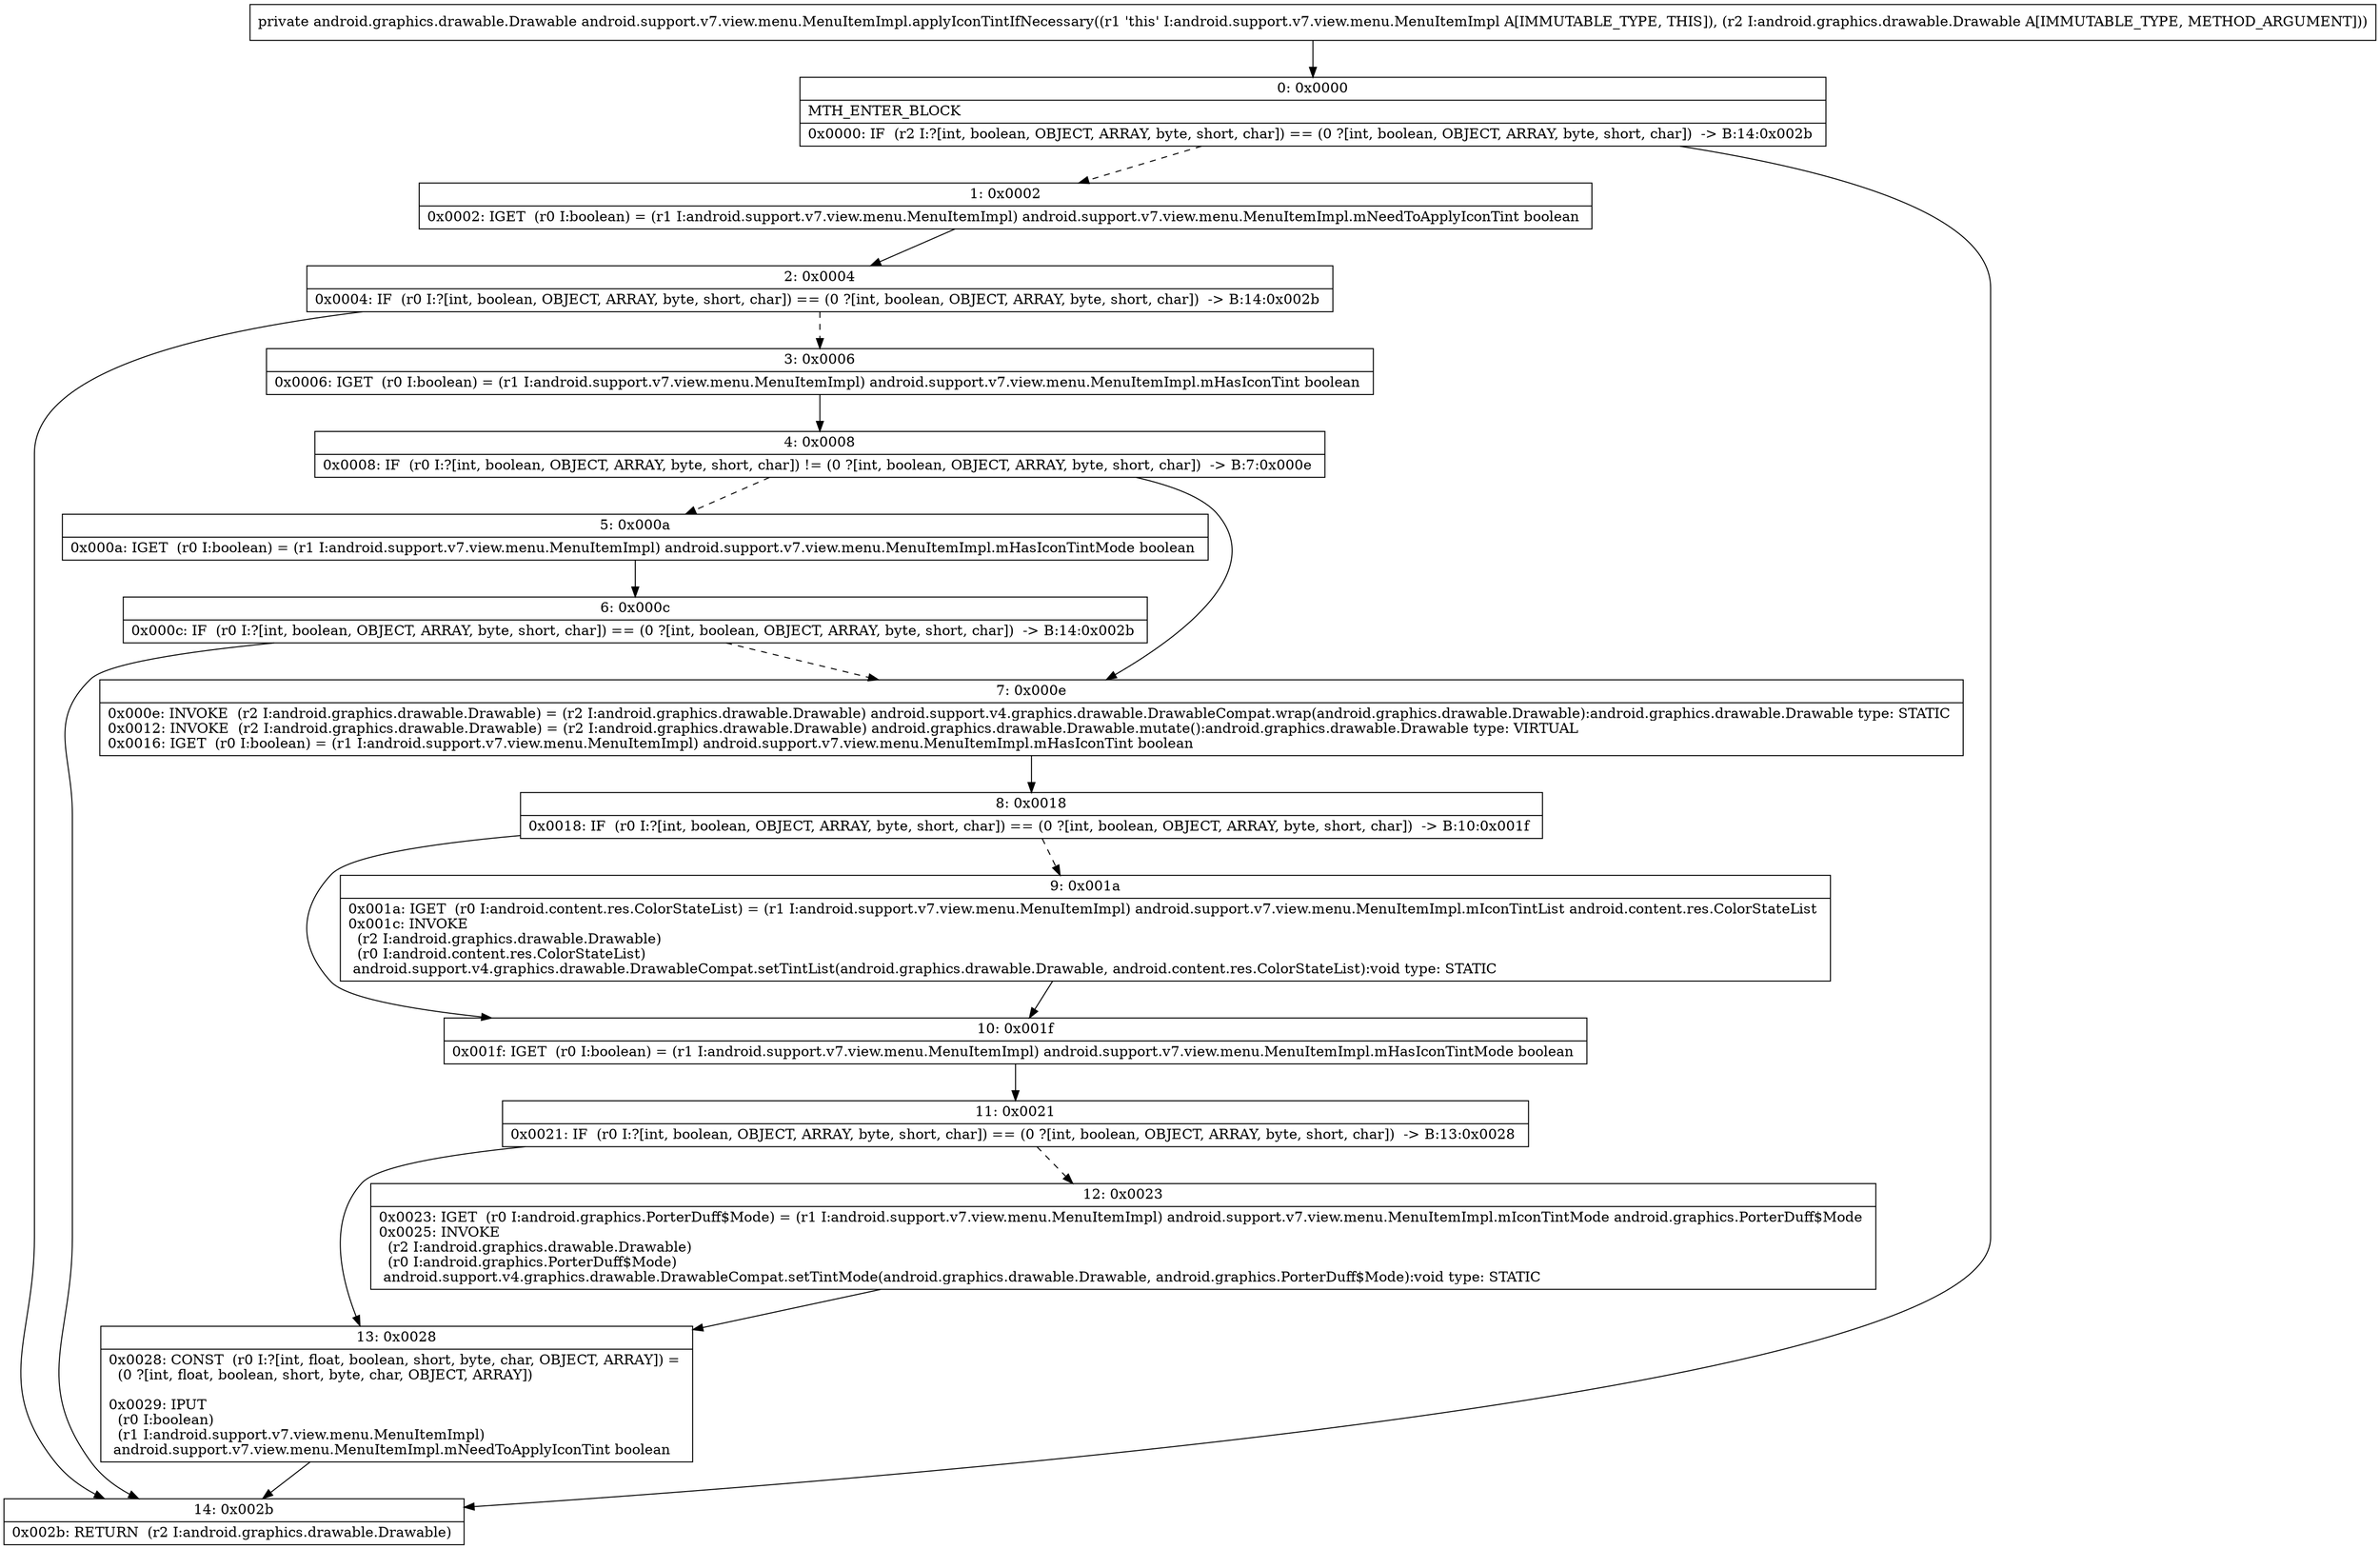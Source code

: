 digraph "CFG forandroid.support.v7.view.menu.MenuItemImpl.applyIconTintIfNecessary(Landroid\/graphics\/drawable\/Drawable;)Landroid\/graphics\/drawable\/Drawable;" {
Node_0 [shape=record,label="{0\:\ 0x0000|MTH_ENTER_BLOCK\l|0x0000: IF  (r2 I:?[int, boolean, OBJECT, ARRAY, byte, short, char]) == (0 ?[int, boolean, OBJECT, ARRAY, byte, short, char])  \-\> B:14:0x002b \l}"];
Node_1 [shape=record,label="{1\:\ 0x0002|0x0002: IGET  (r0 I:boolean) = (r1 I:android.support.v7.view.menu.MenuItemImpl) android.support.v7.view.menu.MenuItemImpl.mNeedToApplyIconTint boolean \l}"];
Node_2 [shape=record,label="{2\:\ 0x0004|0x0004: IF  (r0 I:?[int, boolean, OBJECT, ARRAY, byte, short, char]) == (0 ?[int, boolean, OBJECT, ARRAY, byte, short, char])  \-\> B:14:0x002b \l}"];
Node_3 [shape=record,label="{3\:\ 0x0006|0x0006: IGET  (r0 I:boolean) = (r1 I:android.support.v7.view.menu.MenuItemImpl) android.support.v7.view.menu.MenuItemImpl.mHasIconTint boolean \l}"];
Node_4 [shape=record,label="{4\:\ 0x0008|0x0008: IF  (r0 I:?[int, boolean, OBJECT, ARRAY, byte, short, char]) != (0 ?[int, boolean, OBJECT, ARRAY, byte, short, char])  \-\> B:7:0x000e \l}"];
Node_5 [shape=record,label="{5\:\ 0x000a|0x000a: IGET  (r0 I:boolean) = (r1 I:android.support.v7.view.menu.MenuItemImpl) android.support.v7.view.menu.MenuItemImpl.mHasIconTintMode boolean \l}"];
Node_6 [shape=record,label="{6\:\ 0x000c|0x000c: IF  (r0 I:?[int, boolean, OBJECT, ARRAY, byte, short, char]) == (0 ?[int, boolean, OBJECT, ARRAY, byte, short, char])  \-\> B:14:0x002b \l}"];
Node_7 [shape=record,label="{7\:\ 0x000e|0x000e: INVOKE  (r2 I:android.graphics.drawable.Drawable) = (r2 I:android.graphics.drawable.Drawable) android.support.v4.graphics.drawable.DrawableCompat.wrap(android.graphics.drawable.Drawable):android.graphics.drawable.Drawable type: STATIC \l0x0012: INVOKE  (r2 I:android.graphics.drawable.Drawable) = (r2 I:android.graphics.drawable.Drawable) android.graphics.drawable.Drawable.mutate():android.graphics.drawable.Drawable type: VIRTUAL \l0x0016: IGET  (r0 I:boolean) = (r1 I:android.support.v7.view.menu.MenuItemImpl) android.support.v7.view.menu.MenuItemImpl.mHasIconTint boolean \l}"];
Node_8 [shape=record,label="{8\:\ 0x0018|0x0018: IF  (r0 I:?[int, boolean, OBJECT, ARRAY, byte, short, char]) == (0 ?[int, boolean, OBJECT, ARRAY, byte, short, char])  \-\> B:10:0x001f \l}"];
Node_9 [shape=record,label="{9\:\ 0x001a|0x001a: IGET  (r0 I:android.content.res.ColorStateList) = (r1 I:android.support.v7.view.menu.MenuItemImpl) android.support.v7.view.menu.MenuItemImpl.mIconTintList android.content.res.ColorStateList \l0x001c: INVOKE  \l  (r2 I:android.graphics.drawable.Drawable)\l  (r0 I:android.content.res.ColorStateList)\l android.support.v4.graphics.drawable.DrawableCompat.setTintList(android.graphics.drawable.Drawable, android.content.res.ColorStateList):void type: STATIC \l}"];
Node_10 [shape=record,label="{10\:\ 0x001f|0x001f: IGET  (r0 I:boolean) = (r1 I:android.support.v7.view.menu.MenuItemImpl) android.support.v7.view.menu.MenuItemImpl.mHasIconTintMode boolean \l}"];
Node_11 [shape=record,label="{11\:\ 0x0021|0x0021: IF  (r0 I:?[int, boolean, OBJECT, ARRAY, byte, short, char]) == (0 ?[int, boolean, OBJECT, ARRAY, byte, short, char])  \-\> B:13:0x0028 \l}"];
Node_12 [shape=record,label="{12\:\ 0x0023|0x0023: IGET  (r0 I:android.graphics.PorterDuff$Mode) = (r1 I:android.support.v7.view.menu.MenuItemImpl) android.support.v7.view.menu.MenuItemImpl.mIconTintMode android.graphics.PorterDuff$Mode \l0x0025: INVOKE  \l  (r2 I:android.graphics.drawable.Drawable)\l  (r0 I:android.graphics.PorterDuff$Mode)\l android.support.v4.graphics.drawable.DrawableCompat.setTintMode(android.graphics.drawable.Drawable, android.graphics.PorterDuff$Mode):void type: STATIC \l}"];
Node_13 [shape=record,label="{13\:\ 0x0028|0x0028: CONST  (r0 I:?[int, float, boolean, short, byte, char, OBJECT, ARRAY]) = \l  (0 ?[int, float, boolean, short, byte, char, OBJECT, ARRAY])\l \l0x0029: IPUT  \l  (r0 I:boolean)\l  (r1 I:android.support.v7.view.menu.MenuItemImpl)\l android.support.v7.view.menu.MenuItemImpl.mNeedToApplyIconTint boolean \l}"];
Node_14 [shape=record,label="{14\:\ 0x002b|0x002b: RETURN  (r2 I:android.graphics.drawable.Drawable) \l}"];
MethodNode[shape=record,label="{private android.graphics.drawable.Drawable android.support.v7.view.menu.MenuItemImpl.applyIconTintIfNecessary((r1 'this' I:android.support.v7.view.menu.MenuItemImpl A[IMMUTABLE_TYPE, THIS]), (r2 I:android.graphics.drawable.Drawable A[IMMUTABLE_TYPE, METHOD_ARGUMENT])) }"];
MethodNode -> Node_0;
Node_0 -> Node_1[style=dashed];
Node_0 -> Node_14;
Node_1 -> Node_2;
Node_2 -> Node_3[style=dashed];
Node_2 -> Node_14;
Node_3 -> Node_4;
Node_4 -> Node_5[style=dashed];
Node_4 -> Node_7;
Node_5 -> Node_6;
Node_6 -> Node_7[style=dashed];
Node_6 -> Node_14;
Node_7 -> Node_8;
Node_8 -> Node_9[style=dashed];
Node_8 -> Node_10;
Node_9 -> Node_10;
Node_10 -> Node_11;
Node_11 -> Node_12[style=dashed];
Node_11 -> Node_13;
Node_12 -> Node_13;
Node_13 -> Node_14;
}

